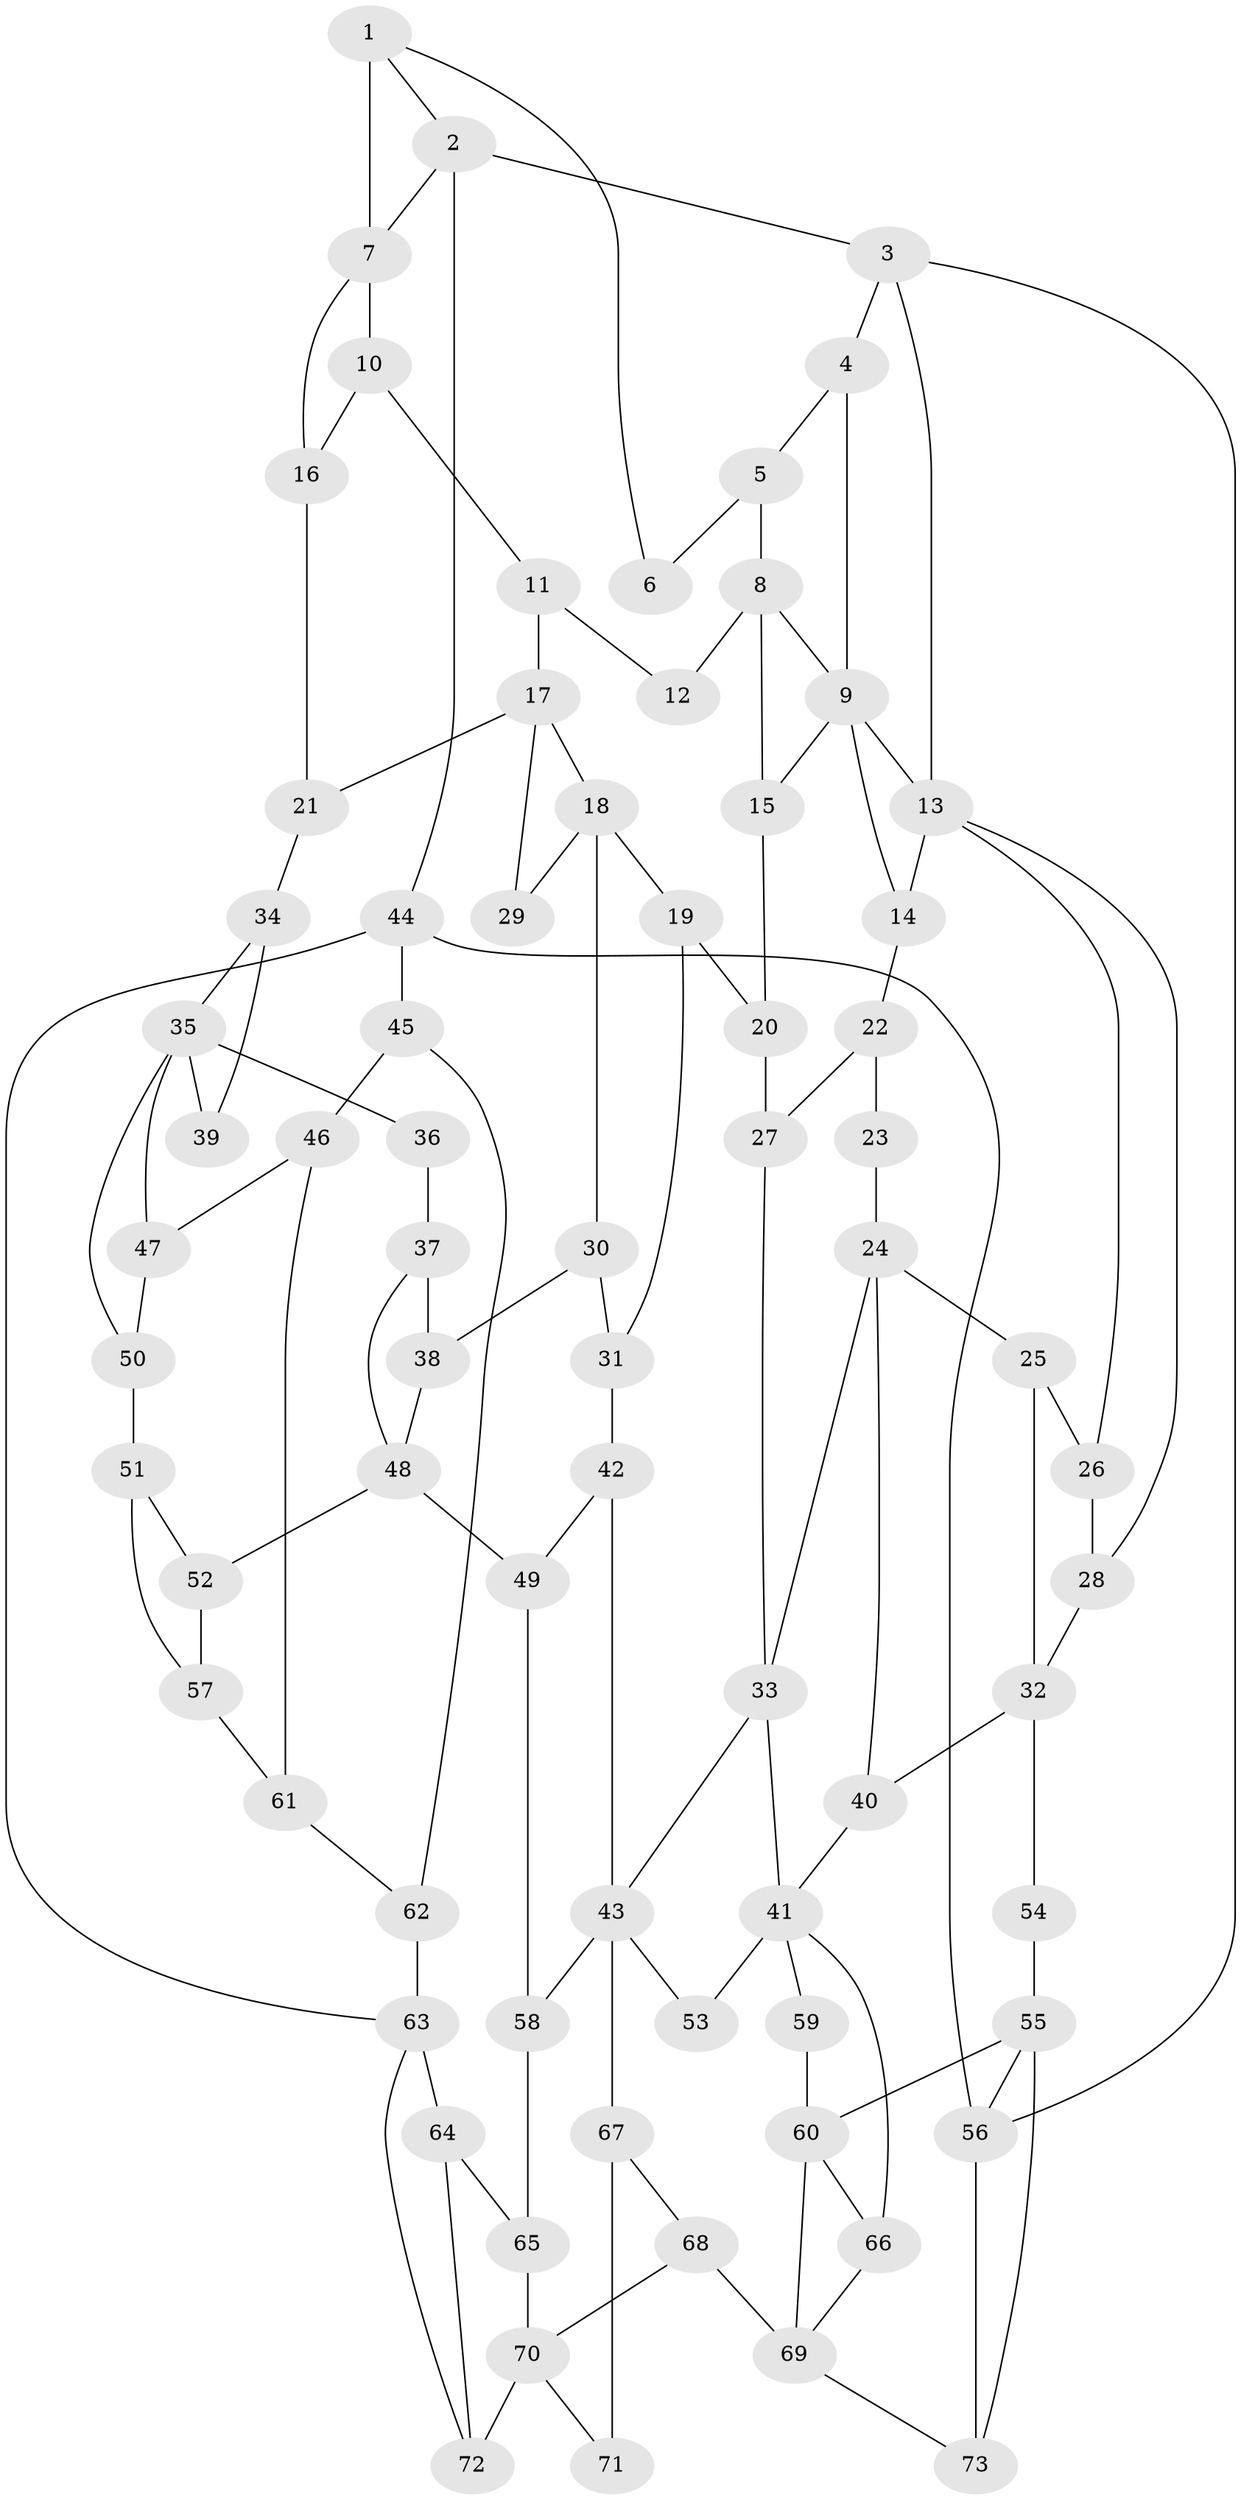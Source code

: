 // original degree distribution, {3: 0.03424657534246575, 6: 0.2602739726027397, 5: 0.4726027397260274, 4: 0.2328767123287671}
// Generated by graph-tools (version 1.1) at 2025/38/03/09/25 02:38:48]
// undirected, 73 vertices, 118 edges
graph export_dot {
graph [start="1"]
  node [color=gray90,style=filled];
  1;
  2;
  3;
  4;
  5;
  6;
  7;
  8;
  9;
  10;
  11;
  12;
  13;
  14;
  15;
  16;
  17;
  18;
  19;
  20;
  21;
  22;
  23;
  24;
  25;
  26;
  27;
  28;
  29;
  30;
  31;
  32;
  33;
  34;
  35;
  36;
  37;
  38;
  39;
  40;
  41;
  42;
  43;
  44;
  45;
  46;
  47;
  48;
  49;
  50;
  51;
  52;
  53;
  54;
  55;
  56;
  57;
  58;
  59;
  60;
  61;
  62;
  63;
  64;
  65;
  66;
  67;
  68;
  69;
  70;
  71;
  72;
  73;
  1 -- 2 [weight=1.0];
  1 -- 6 [weight=1.0];
  1 -- 7 [weight=3.0];
  2 -- 3 [weight=1.0];
  2 -- 7 [weight=1.0];
  2 -- 44 [weight=1.0];
  3 -- 4 [weight=1.0];
  3 -- 13 [weight=1.0];
  3 -- 56 [weight=1.0];
  4 -- 5 [weight=1.0];
  4 -- 9 [weight=1.0];
  5 -- 6 [weight=2.0];
  5 -- 8 [weight=2.0];
  7 -- 10 [weight=1.0];
  7 -- 16 [weight=1.0];
  8 -- 9 [weight=1.0];
  8 -- 12 [weight=2.0];
  8 -- 15 [weight=1.0];
  9 -- 13 [weight=1.0];
  9 -- 14 [weight=1.0];
  9 -- 15 [weight=2.0];
  10 -- 11 [weight=1.0];
  10 -- 16 [weight=1.0];
  11 -- 12 [weight=1.0];
  11 -- 17 [weight=1.0];
  13 -- 14 [weight=2.0];
  13 -- 26 [weight=1.0];
  13 -- 28 [weight=1.0];
  14 -- 22 [weight=1.0];
  15 -- 20 [weight=1.0];
  16 -- 21 [weight=1.0];
  17 -- 18 [weight=1.0];
  17 -- 21 [weight=1.0];
  17 -- 29 [weight=1.0];
  18 -- 19 [weight=1.0];
  18 -- 29 [weight=1.0];
  18 -- 30 [weight=1.0];
  19 -- 20 [weight=1.0];
  19 -- 31 [weight=1.0];
  20 -- 27 [weight=1.0];
  21 -- 34 [weight=1.0];
  22 -- 23 [weight=1.0];
  22 -- 27 [weight=1.0];
  23 -- 24 [weight=2.0];
  24 -- 25 [weight=2.0];
  24 -- 33 [weight=1.0];
  24 -- 40 [weight=1.0];
  25 -- 26 [weight=1.0];
  25 -- 32 [weight=1.0];
  26 -- 28 [weight=1.0];
  27 -- 33 [weight=1.0];
  28 -- 32 [weight=2.0];
  30 -- 31 [weight=1.0];
  30 -- 38 [weight=1.0];
  31 -- 42 [weight=1.0];
  32 -- 40 [weight=1.0];
  32 -- 54 [weight=1.0];
  33 -- 41 [weight=1.0];
  33 -- 43 [weight=1.0];
  34 -- 35 [weight=1.0];
  34 -- 39 [weight=2.0];
  35 -- 36 [weight=2.0];
  35 -- 39 [weight=1.0];
  35 -- 47 [weight=1.0];
  35 -- 50 [weight=1.0];
  36 -- 37 [weight=1.0];
  37 -- 38 [weight=1.0];
  37 -- 48 [weight=1.0];
  38 -- 48 [weight=1.0];
  40 -- 41 [weight=1.0];
  41 -- 53 [weight=2.0];
  41 -- 59 [weight=1.0];
  41 -- 66 [weight=1.0];
  42 -- 43 [weight=1.0];
  42 -- 49 [weight=1.0];
  43 -- 53 [weight=1.0];
  43 -- 58 [weight=1.0];
  43 -- 67 [weight=2.0];
  44 -- 45 [weight=1.0];
  44 -- 56 [weight=1.0];
  44 -- 63 [weight=1.0];
  45 -- 46 [weight=1.0];
  45 -- 62 [weight=1.0];
  46 -- 47 [weight=1.0];
  46 -- 61 [weight=1.0];
  47 -- 50 [weight=1.0];
  48 -- 49 [weight=2.0];
  48 -- 52 [weight=2.0];
  49 -- 58 [weight=2.0];
  50 -- 51 [weight=4.0];
  51 -- 52 [weight=1.0];
  51 -- 57 [weight=1.0];
  52 -- 57 [weight=1.0];
  54 -- 55 [weight=2.0];
  55 -- 56 [weight=1.0];
  55 -- 60 [weight=2.0];
  55 -- 73 [weight=1.0];
  56 -- 73 [weight=1.0];
  57 -- 61 [weight=1.0];
  58 -- 65 [weight=1.0];
  59 -- 60 [weight=2.0];
  60 -- 66 [weight=1.0];
  60 -- 69 [weight=1.0];
  61 -- 62 [weight=1.0];
  62 -- 63 [weight=1.0];
  63 -- 64 [weight=3.0];
  63 -- 72 [weight=1.0];
  64 -- 65 [weight=1.0];
  64 -- 72 [weight=2.0];
  65 -- 70 [weight=1.0];
  66 -- 69 [weight=1.0];
  67 -- 68 [weight=2.0];
  67 -- 71 [weight=2.0];
  68 -- 69 [weight=2.0];
  68 -- 70 [weight=1.0];
  69 -- 73 [weight=1.0];
  70 -- 71 [weight=1.0];
  70 -- 72 [weight=3.0];
}
